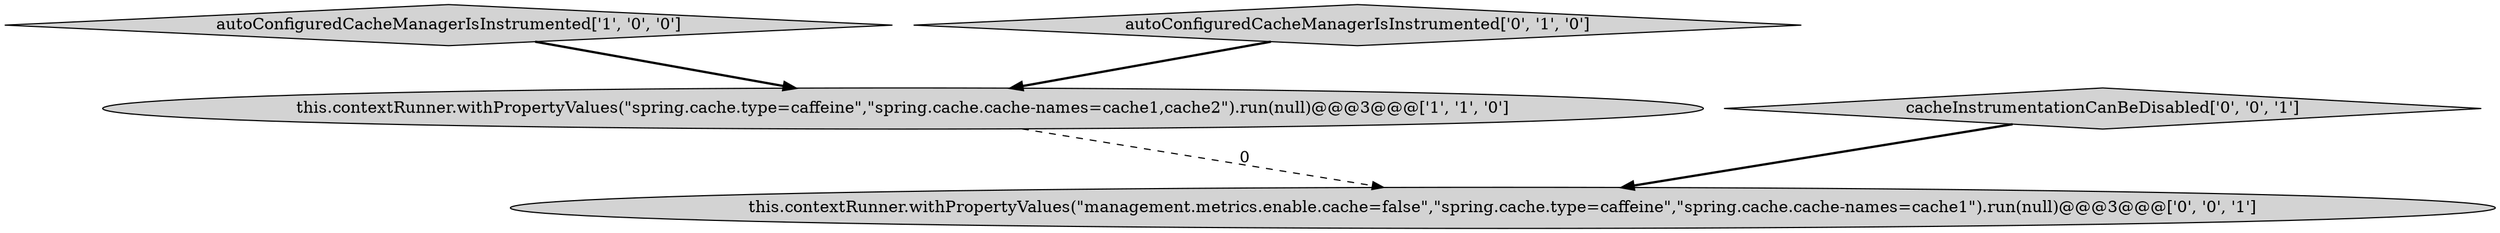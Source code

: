 digraph {
0 [style = filled, label = "autoConfiguredCacheManagerIsInstrumented['1', '0', '0']", fillcolor = lightgray, shape = diamond image = "AAA0AAABBB1BBB"];
4 [style = filled, label = "this.contextRunner.withPropertyValues(\"management.metrics.enable.cache=false\",\"spring.cache.type=caffeine\",\"spring.cache.cache-names=cache1\").run(null)@@@3@@@['0', '0', '1']", fillcolor = lightgray, shape = ellipse image = "AAA0AAABBB3BBB"];
1 [style = filled, label = "this.contextRunner.withPropertyValues(\"spring.cache.type=caffeine\",\"spring.cache.cache-names=cache1,cache2\").run(null)@@@3@@@['1', '1', '0']", fillcolor = lightgray, shape = ellipse image = "AAA0AAABBB1BBB"];
3 [style = filled, label = "cacheInstrumentationCanBeDisabled['0', '0', '1']", fillcolor = lightgray, shape = diamond image = "AAA0AAABBB3BBB"];
2 [style = filled, label = "autoConfiguredCacheManagerIsInstrumented['0', '1', '0']", fillcolor = lightgray, shape = diamond image = "AAA0AAABBB2BBB"];
1->4 [style = dashed, label="0"];
3->4 [style = bold, label=""];
0->1 [style = bold, label=""];
2->1 [style = bold, label=""];
}
